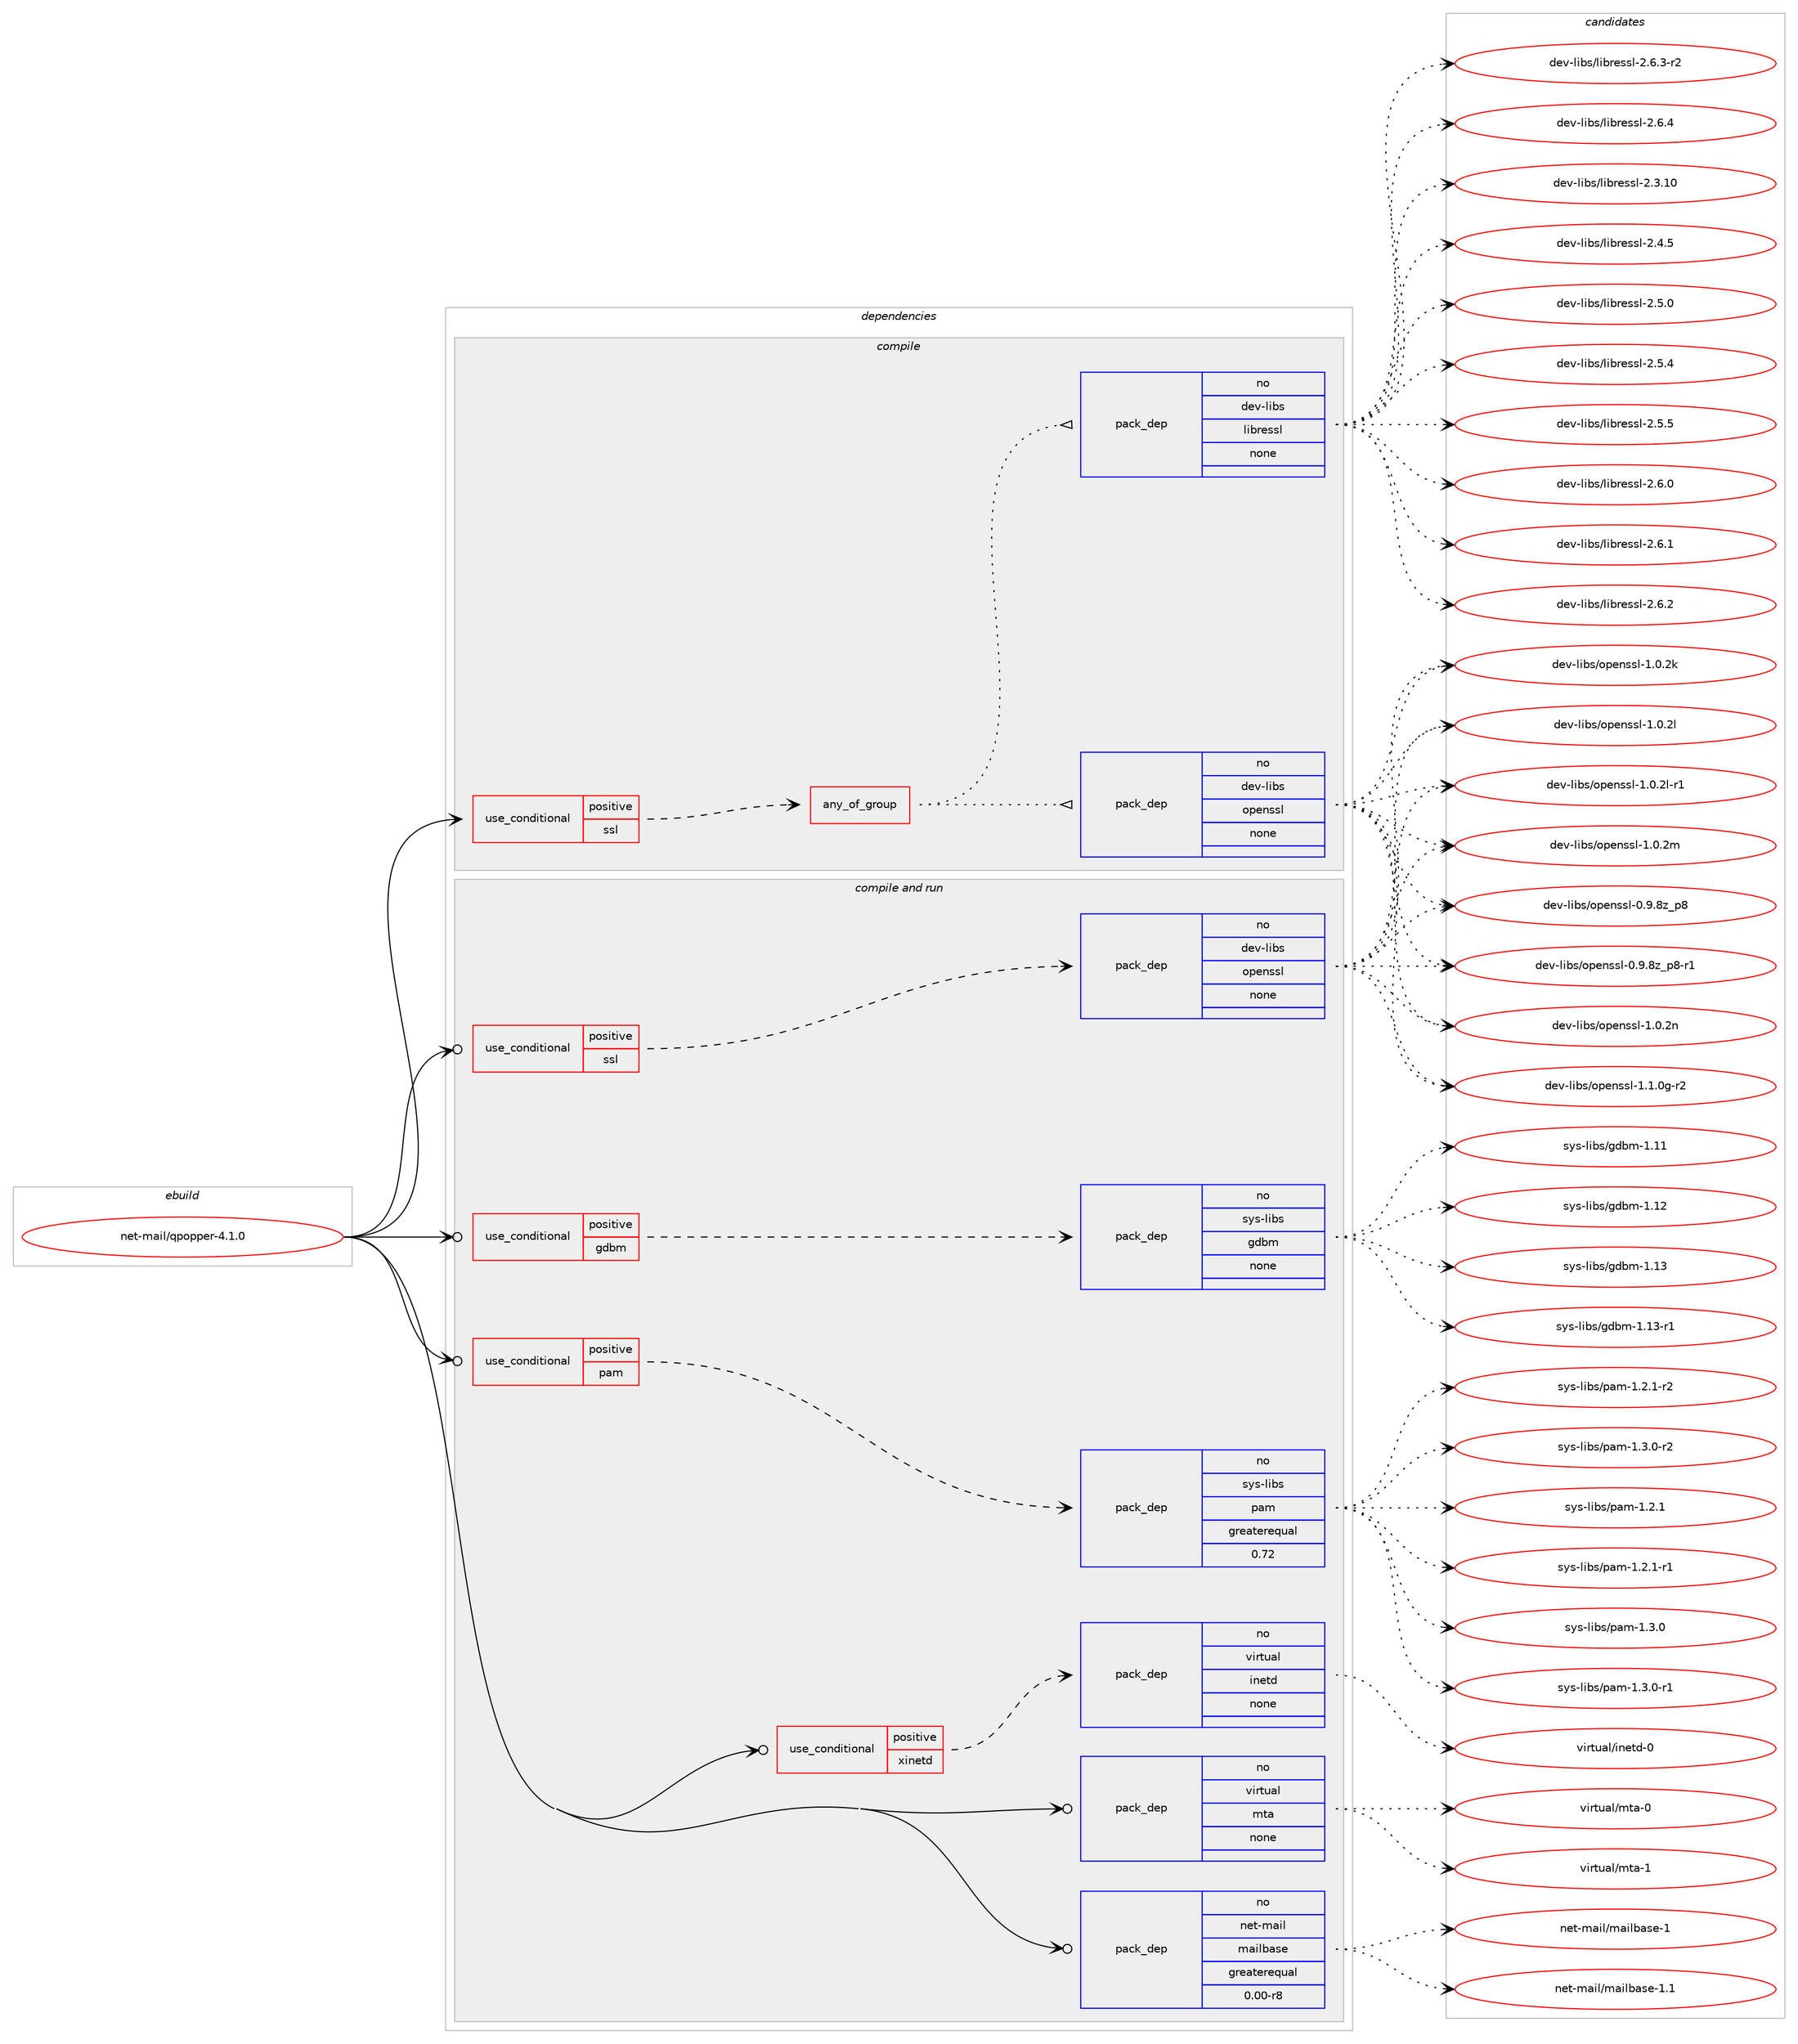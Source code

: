 digraph prolog {

# *************
# Graph options
# *************

newrank=true;
concentrate=true;
compound=true;
graph [rankdir=LR,fontname=Helvetica,fontsize=10,ranksep=1.5];#, ranksep=2.5, nodesep=0.2];
edge  [arrowhead=vee];
node  [fontname=Helvetica,fontsize=10];

# **********
# The ebuild
# **********

subgraph cluster_leftcol {
color=gray;
rank=same;
label=<<i>ebuild</i>>;
id [label="net-mail/qpopper-4.1.0", color=red, width=4, href="../net-mail/qpopper-4.1.0.svg"];
}

# ****************
# The dependencies
# ****************

subgraph cluster_midcol {
color=gray;
label=<<i>dependencies</i>>;
subgraph cluster_compile {
fillcolor="#eeeeee";
style=filled;
label=<<i>compile</i>>;
subgraph cond386 {
dependency1362 [label=<<TABLE BORDER="0" CELLBORDER="1" CELLSPACING="0" CELLPADDING="4"><TR><TD ROWSPAN="3" CELLPADDING="10">use_conditional</TD></TR><TR><TD>positive</TD></TR><TR><TD>ssl</TD></TR></TABLE>>, shape=none, color=red];
subgraph any37 {
dependency1363 [label=<<TABLE BORDER="0" CELLBORDER="1" CELLSPACING="0" CELLPADDING="4"><TR><TD CELLPADDING="10">any_of_group</TD></TR></TABLE>>, shape=none, color=red];subgraph pack941 {
dependency1364 [label=<<TABLE BORDER="0" CELLBORDER="1" CELLSPACING="0" CELLPADDING="4" WIDTH="220"><TR><TD ROWSPAN="6" CELLPADDING="30">pack_dep</TD></TR><TR><TD WIDTH="110">no</TD></TR><TR><TD>dev-libs</TD></TR><TR><TD>openssl</TD></TR><TR><TD>none</TD></TR><TR><TD></TD></TR></TABLE>>, shape=none, color=blue];
}
dependency1363:e -> dependency1364:w [weight=20,style="dotted",arrowhead="oinv"];
subgraph pack942 {
dependency1365 [label=<<TABLE BORDER="0" CELLBORDER="1" CELLSPACING="0" CELLPADDING="4" WIDTH="220"><TR><TD ROWSPAN="6" CELLPADDING="30">pack_dep</TD></TR><TR><TD WIDTH="110">no</TD></TR><TR><TD>dev-libs</TD></TR><TR><TD>libressl</TD></TR><TR><TD>none</TD></TR><TR><TD></TD></TR></TABLE>>, shape=none, color=blue];
}
dependency1363:e -> dependency1365:w [weight=20,style="dotted",arrowhead="oinv"];
}
dependency1362:e -> dependency1363:w [weight=20,style="dashed",arrowhead="vee"];
}
id:e -> dependency1362:w [weight=20,style="solid",arrowhead="vee"];
}
subgraph cluster_compileandrun {
fillcolor="#eeeeee";
style=filled;
label=<<i>compile and run</i>>;
subgraph cond387 {
dependency1366 [label=<<TABLE BORDER="0" CELLBORDER="1" CELLSPACING="0" CELLPADDING="4"><TR><TD ROWSPAN="3" CELLPADDING="10">use_conditional</TD></TR><TR><TD>positive</TD></TR><TR><TD>gdbm</TD></TR></TABLE>>, shape=none, color=red];
subgraph pack943 {
dependency1367 [label=<<TABLE BORDER="0" CELLBORDER="1" CELLSPACING="0" CELLPADDING="4" WIDTH="220"><TR><TD ROWSPAN="6" CELLPADDING="30">pack_dep</TD></TR><TR><TD WIDTH="110">no</TD></TR><TR><TD>sys-libs</TD></TR><TR><TD>gdbm</TD></TR><TR><TD>none</TD></TR><TR><TD></TD></TR></TABLE>>, shape=none, color=blue];
}
dependency1366:e -> dependency1367:w [weight=20,style="dashed",arrowhead="vee"];
}
id:e -> dependency1366:w [weight=20,style="solid",arrowhead="odotvee"];
subgraph cond388 {
dependency1368 [label=<<TABLE BORDER="0" CELLBORDER="1" CELLSPACING="0" CELLPADDING="4"><TR><TD ROWSPAN="3" CELLPADDING="10">use_conditional</TD></TR><TR><TD>positive</TD></TR><TR><TD>pam</TD></TR></TABLE>>, shape=none, color=red];
subgraph pack944 {
dependency1369 [label=<<TABLE BORDER="0" CELLBORDER="1" CELLSPACING="0" CELLPADDING="4" WIDTH="220"><TR><TD ROWSPAN="6" CELLPADDING="30">pack_dep</TD></TR><TR><TD WIDTH="110">no</TD></TR><TR><TD>sys-libs</TD></TR><TR><TD>pam</TD></TR><TR><TD>greaterequal</TD></TR><TR><TD>0.72</TD></TR></TABLE>>, shape=none, color=blue];
}
dependency1368:e -> dependency1369:w [weight=20,style="dashed",arrowhead="vee"];
}
id:e -> dependency1368:w [weight=20,style="solid",arrowhead="odotvee"];
subgraph cond389 {
dependency1370 [label=<<TABLE BORDER="0" CELLBORDER="1" CELLSPACING="0" CELLPADDING="4"><TR><TD ROWSPAN="3" CELLPADDING="10">use_conditional</TD></TR><TR><TD>positive</TD></TR><TR><TD>ssl</TD></TR></TABLE>>, shape=none, color=red];
subgraph pack945 {
dependency1371 [label=<<TABLE BORDER="0" CELLBORDER="1" CELLSPACING="0" CELLPADDING="4" WIDTH="220"><TR><TD ROWSPAN="6" CELLPADDING="30">pack_dep</TD></TR><TR><TD WIDTH="110">no</TD></TR><TR><TD>dev-libs</TD></TR><TR><TD>openssl</TD></TR><TR><TD>none</TD></TR><TR><TD></TD></TR></TABLE>>, shape=none, color=blue];
}
dependency1370:e -> dependency1371:w [weight=20,style="dashed",arrowhead="vee"];
}
id:e -> dependency1370:w [weight=20,style="solid",arrowhead="odotvee"];
subgraph cond390 {
dependency1372 [label=<<TABLE BORDER="0" CELLBORDER="1" CELLSPACING="0" CELLPADDING="4"><TR><TD ROWSPAN="3" CELLPADDING="10">use_conditional</TD></TR><TR><TD>positive</TD></TR><TR><TD>xinetd</TD></TR></TABLE>>, shape=none, color=red];
subgraph pack946 {
dependency1373 [label=<<TABLE BORDER="0" CELLBORDER="1" CELLSPACING="0" CELLPADDING="4" WIDTH="220"><TR><TD ROWSPAN="6" CELLPADDING="30">pack_dep</TD></TR><TR><TD WIDTH="110">no</TD></TR><TR><TD>virtual</TD></TR><TR><TD>inetd</TD></TR><TR><TD>none</TD></TR><TR><TD></TD></TR></TABLE>>, shape=none, color=blue];
}
dependency1372:e -> dependency1373:w [weight=20,style="dashed",arrowhead="vee"];
}
id:e -> dependency1372:w [weight=20,style="solid",arrowhead="odotvee"];
subgraph pack947 {
dependency1374 [label=<<TABLE BORDER="0" CELLBORDER="1" CELLSPACING="0" CELLPADDING="4" WIDTH="220"><TR><TD ROWSPAN="6" CELLPADDING="30">pack_dep</TD></TR><TR><TD WIDTH="110">no</TD></TR><TR><TD>net-mail</TD></TR><TR><TD>mailbase</TD></TR><TR><TD>greaterequal</TD></TR><TR><TD>0.00-r8</TD></TR></TABLE>>, shape=none, color=blue];
}
id:e -> dependency1374:w [weight=20,style="solid",arrowhead="odotvee"];
subgraph pack948 {
dependency1375 [label=<<TABLE BORDER="0" CELLBORDER="1" CELLSPACING="0" CELLPADDING="4" WIDTH="220"><TR><TD ROWSPAN="6" CELLPADDING="30">pack_dep</TD></TR><TR><TD WIDTH="110">no</TD></TR><TR><TD>virtual</TD></TR><TR><TD>mta</TD></TR><TR><TD>none</TD></TR><TR><TD></TD></TR></TABLE>>, shape=none, color=blue];
}
id:e -> dependency1375:w [weight=20,style="solid",arrowhead="odotvee"];
}
subgraph cluster_run {
fillcolor="#eeeeee";
style=filled;
label=<<i>run</i>>;
}
}

# **************
# The candidates
# **************

subgraph cluster_choices {
rank=same;
color=gray;
label=<<i>candidates</i>>;

subgraph choice941 {
color=black;
nodesep=1;
choice100101118451081059811547111112101110115115108454946484650107 [label="dev-libs/openssl-1.0.2k", color=red, width=4,href="../dev-libs/openssl-1.0.2k.svg"];
choice100101118451081059811547111112101110115115108454946484650108 [label="dev-libs/openssl-1.0.2l", color=red, width=4,href="../dev-libs/openssl-1.0.2l.svg"];
choice1001011184510810598115471111121011101151151084549464846501084511449 [label="dev-libs/openssl-1.0.2l-r1", color=red, width=4,href="../dev-libs/openssl-1.0.2l-r1.svg"];
choice100101118451081059811547111112101110115115108454946484650109 [label="dev-libs/openssl-1.0.2m", color=red, width=4,href="../dev-libs/openssl-1.0.2m.svg"];
choice1001011184510810598115471111121011101151151084548465746561229511256 [label="dev-libs/openssl-0.9.8z_p8", color=red, width=4,href="../dev-libs/openssl-0.9.8z_p8.svg"];
choice10010111845108105981154711111210111011511510845484657465612295112564511449 [label="dev-libs/openssl-0.9.8z_p8-r1", color=red, width=4,href="../dev-libs/openssl-0.9.8z_p8-r1.svg"];
choice100101118451081059811547111112101110115115108454946484650110 [label="dev-libs/openssl-1.0.2n", color=red, width=4,href="../dev-libs/openssl-1.0.2n.svg"];
choice1001011184510810598115471111121011101151151084549464946481034511450 [label="dev-libs/openssl-1.1.0g-r2", color=red, width=4,href="../dev-libs/openssl-1.1.0g-r2.svg"];
dependency1364:e -> choice100101118451081059811547111112101110115115108454946484650107:w [style=dotted,weight="100"];
dependency1364:e -> choice100101118451081059811547111112101110115115108454946484650108:w [style=dotted,weight="100"];
dependency1364:e -> choice1001011184510810598115471111121011101151151084549464846501084511449:w [style=dotted,weight="100"];
dependency1364:e -> choice100101118451081059811547111112101110115115108454946484650109:w [style=dotted,weight="100"];
dependency1364:e -> choice1001011184510810598115471111121011101151151084548465746561229511256:w [style=dotted,weight="100"];
dependency1364:e -> choice10010111845108105981154711111210111011511510845484657465612295112564511449:w [style=dotted,weight="100"];
dependency1364:e -> choice100101118451081059811547111112101110115115108454946484650110:w [style=dotted,weight="100"];
dependency1364:e -> choice1001011184510810598115471111121011101151151084549464946481034511450:w [style=dotted,weight="100"];
}
subgraph choice942 {
color=black;
nodesep=1;
choice1001011184510810598115471081059811410111511510845504651464948 [label="dev-libs/libressl-2.3.10", color=red, width=4,href="../dev-libs/libressl-2.3.10.svg"];
choice10010111845108105981154710810598114101115115108455046524653 [label="dev-libs/libressl-2.4.5", color=red, width=4,href="../dev-libs/libressl-2.4.5.svg"];
choice10010111845108105981154710810598114101115115108455046534648 [label="dev-libs/libressl-2.5.0", color=red, width=4,href="../dev-libs/libressl-2.5.0.svg"];
choice10010111845108105981154710810598114101115115108455046534652 [label="dev-libs/libressl-2.5.4", color=red, width=4,href="../dev-libs/libressl-2.5.4.svg"];
choice10010111845108105981154710810598114101115115108455046534653 [label="dev-libs/libressl-2.5.5", color=red, width=4,href="../dev-libs/libressl-2.5.5.svg"];
choice10010111845108105981154710810598114101115115108455046544648 [label="dev-libs/libressl-2.6.0", color=red, width=4,href="../dev-libs/libressl-2.6.0.svg"];
choice10010111845108105981154710810598114101115115108455046544649 [label="dev-libs/libressl-2.6.1", color=red, width=4,href="../dev-libs/libressl-2.6.1.svg"];
choice10010111845108105981154710810598114101115115108455046544650 [label="dev-libs/libressl-2.6.2", color=red, width=4,href="../dev-libs/libressl-2.6.2.svg"];
choice100101118451081059811547108105981141011151151084550465446514511450 [label="dev-libs/libressl-2.6.3-r2", color=red, width=4,href="../dev-libs/libressl-2.6.3-r2.svg"];
choice10010111845108105981154710810598114101115115108455046544652 [label="dev-libs/libressl-2.6.4", color=red, width=4,href="../dev-libs/libressl-2.6.4.svg"];
dependency1365:e -> choice1001011184510810598115471081059811410111511510845504651464948:w [style=dotted,weight="100"];
dependency1365:e -> choice10010111845108105981154710810598114101115115108455046524653:w [style=dotted,weight="100"];
dependency1365:e -> choice10010111845108105981154710810598114101115115108455046534648:w [style=dotted,weight="100"];
dependency1365:e -> choice10010111845108105981154710810598114101115115108455046534652:w [style=dotted,weight="100"];
dependency1365:e -> choice10010111845108105981154710810598114101115115108455046534653:w [style=dotted,weight="100"];
dependency1365:e -> choice10010111845108105981154710810598114101115115108455046544648:w [style=dotted,weight="100"];
dependency1365:e -> choice10010111845108105981154710810598114101115115108455046544649:w [style=dotted,weight="100"];
dependency1365:e -> choice10010111845108105981154710810598114101115115108455046544650:w [style=dotted,weight="100"];
dependency1365:e -> choice100101118451081059811547108105981141011151151084550465446514511450:w [style=dotted,weight="100"];
dependency1365:e -> choice10010111845108105981154710810598114101115115108455046544652:w [style=dotted,weight="100"];
}
subgraph choice943 {
color=black;
nodesep=1;
choice115121115451081059811547103100981094549464949 [label="sys-libs/gdbm-1.11", color=red, width=4,href="../sys-libs/gdbm-1.11.svg"];
choice115121115451081059811547103100981094549464950 [label="sys-libs/gdbm-1.12", color=red, width=4,href="../sys-libs/gdbm-1.12.svg"];
choice115121115451081059811547103100981094549464951 [label="sys-libs/gdbm-1.13", color=red, width=4,href="../sys-libs/gdbm-1.13.svg"];
choice1151211154510810598115471031009810945494649514511449 [label="sys-libs/gdbm-1.13-r1", color=red, width=4,href="../sys-libs/gdbm-1.13-r1.svg"];
dependency1367:e -> choice115121115451081059811547103100981094549464949:w [style=dotted,weight="100"];
dependency1367:e -> choice115121115451081059811547103100981094549464950:w [style=dotted,weight="100"];
dependency1367:e -> choice115121115451081059811547103100981094549464951:w [style=dotted,weight="100"];
dependency1367:e -> choice1151211154510810598115471031009810945494649514511449:w [style=dotted,weight="100"];
}
subgraph choice944 {
color=black;
nodesep=1;
choice11512111545108105981154711297109454946504649 [label="sys-libs/pam-1.2.1", color=red, width=4,href="../sys-libs/pam-1.2.1.svg"];
choice115121115451081059811547112971094549465046494511449 [label="sys-libs/pam-1.2.1-r1", color=red, width=4,href="../sys-libs/pam-1.2.1-r1.svg"];
choice11512111545108105981154711297109454946514648 [label="sys-libs/pam-1.3.0", color=red, width=4,href="../sys-libs/pam-1.3.0.svg"];
choice115121115451081059811547112971094549465146484511449 [label="sys-libs/pam-1.3.0-r1", color=red, width=4,href="../sys-libs/pam-1.3.0-r1.svg"];
choice115121115451081059811547112971094549465046494511450 [label="sys-libs/pam-1.2.1-r2", color=red, width=4,href="../sys-libs/pam-1.2.1-r2.svg"];
choice115121115451081059811547112971094549465146484511450 [label="sys-libs/pam-1.3.0-r2", color=red, width=4,href="../sys-libs/pam-1.3.0-r2.svg"];
dependency1369:e -> choice11512111545108105981154711297109454946504649:w [style=dotted,weight="100"];
dependency1369:e -> choice115121115451081059811547112971094549465046494511449:w [style=dotted,weight="100"];
dependency1369:e -> choice11512111545108105981154711297109454946514648:w [style=dotted,weight="100"];
dependency1369:e -> choice115121115451081059811547112971094549465146484511449:w [style=dotted,weight="100"];
dependency1369:e -> choice115121115451081059811547112971094549465046494511450:w [style=dotted,weight="100"];
dependency1369:e -> choice115121115451081059811547112971094549465146484511450:w [style=dotted,weight="100"];
}
subgraph choice945 {
color=black;
nodesep=1;
choice100101118451081059811547111112101110115115108454946484650107 [label="dev-libs/openssl-1.0.2k", color=red, width=4,href="../dev-libs/openssl-1.0.2k.svg"];
choice100101118451081059811547111112101110115115108454946484650108 [label="dev-libs/openssl-1.0.2l", color=red, width=4,href="../dev-libs/openssl-1.0.2l.svg"];
choice1001011184510810598115471111121011101151151084549464846501084511449 [label="dev-libs/openssl-1.0.2l-r1", color=red, width=4,href="../dev-libs/openssl-1.0.2l-r1.svg"];
choice100101118451081059811547111112101110115115108454946484650109 [label="dev-libs/openssl-1.0.2m", color=red, width=4,href="../dev-libs/openssl-1.0.2m.svg"];
choice1001011184510810598115471111121011101151151084548465746561229511256 [label="dev-libs/openssl-0.9.8z_p8", color=red, width=4,href="../dev-libs/openssl-0.9.8z_p8.svg"];
choice10010111845108105981154711111210111011511510845484657465612295112564511449 [label="dev-libs/openssl-0.9.8z_p8-r1", color=red, width=4,href="../dev-libs/openssl-0.9.8z_p8-r1.svg"];
choice100101118451081059811547111112101110115115108454946484650110 [label="dev-libs/openssl-1.0.2n", color=red, width=4,href="../dev-libs/openssl-1.0.2n.svg"];
choice1001011184510810598115471111121011101151151084549464946481034511450 [label="dev-libs/openssl-1.1.0g-r2", color=red, width=4,href="../dev-libs/openssl-1.1.0g-r2.svg"];
dependency1371:e -> choice100101118451081059811547111112101110115115108454946484650107:w [style=dotted,weight="100"];
dependency1371:e -> choice100101118451081059811547111112101110115115108454946484650108:w [style=dotted,weight="100"];
dependency1371:e -> choice1001011184510810598115471111121011101151151084549464846501084511449:w [style=dotted,weight="100"];
dependency1371:e -> choice100101118451081059811547111112101110115115108454946484650109:w [style=dotted,weight="100"];
dependency1371:e -> choice1001011184510810598115471111121011101151151084548465746561229511256:w [style=dotted,weight="100"];
dependency1371:e -> choice10010111845108105981154711111210111011511510845484657465612295112564511449:w [style=dotted,weight="100"];
dependency1371:e -> choice100101118451081059811547111112101110115115108454946484650110:w [style=dotted,weight="100"];
dependency1371:e -> choice1001011184510810598115471111121011101151151084549464946481034511450:w [style=dotted,weight="100"];
}
subgraph choice946 {
color=black;
nodesep=1;
choice11810511411611797108471051101011161004548 [label="virtual/inetd-0", color=red, width=4,href="../virtual/inetd-0.svg"];
dependency1373:e -> choice11810511411611797108471051101011161004548:w [style=dotted,weight="100"];
}
subgraph choice947 {
color=black;
nodesep=1;
choice1101011164510997105108471099710510898971151014549 [label="net-mail/mailbase-1", color=red, width=4,href="../net-mail/mailbase-1.svg"];
choice11010111645109971051084710997105108989711510145494649 [label="net-mail/mailbase-1.1", color=red, width=4,href="../net-mail/mailbase-1.1.svg"];
dependency1374:e -> choice1101011164510997105108471099710510898971151014549:w [style=dotted,weight="100"];
dependency1374:e -> choice11010111645109971051084710997105108989711510145494649:w [style=dotted,weight="100"];
}
subgraph choice948 {
color=black;
nodesep=1;
choice1181051141161179710847109116974548 [label="virtual/mta-0", color=red, width=4,href="../virtual/mta-0.svg"];
choice1181051141161179710847109116974549 [label="virtual/mta-1", color=red, width=4,href="../virtual/mta-1.svg"];
dependency1375:e -> choice1181051141161179710847109116974548:w [style=dotted,weight="100"];
dependency1375:e -> choice1181051141161179710847109116974549:w [style=dotted,weight="100"];
}
}

}
